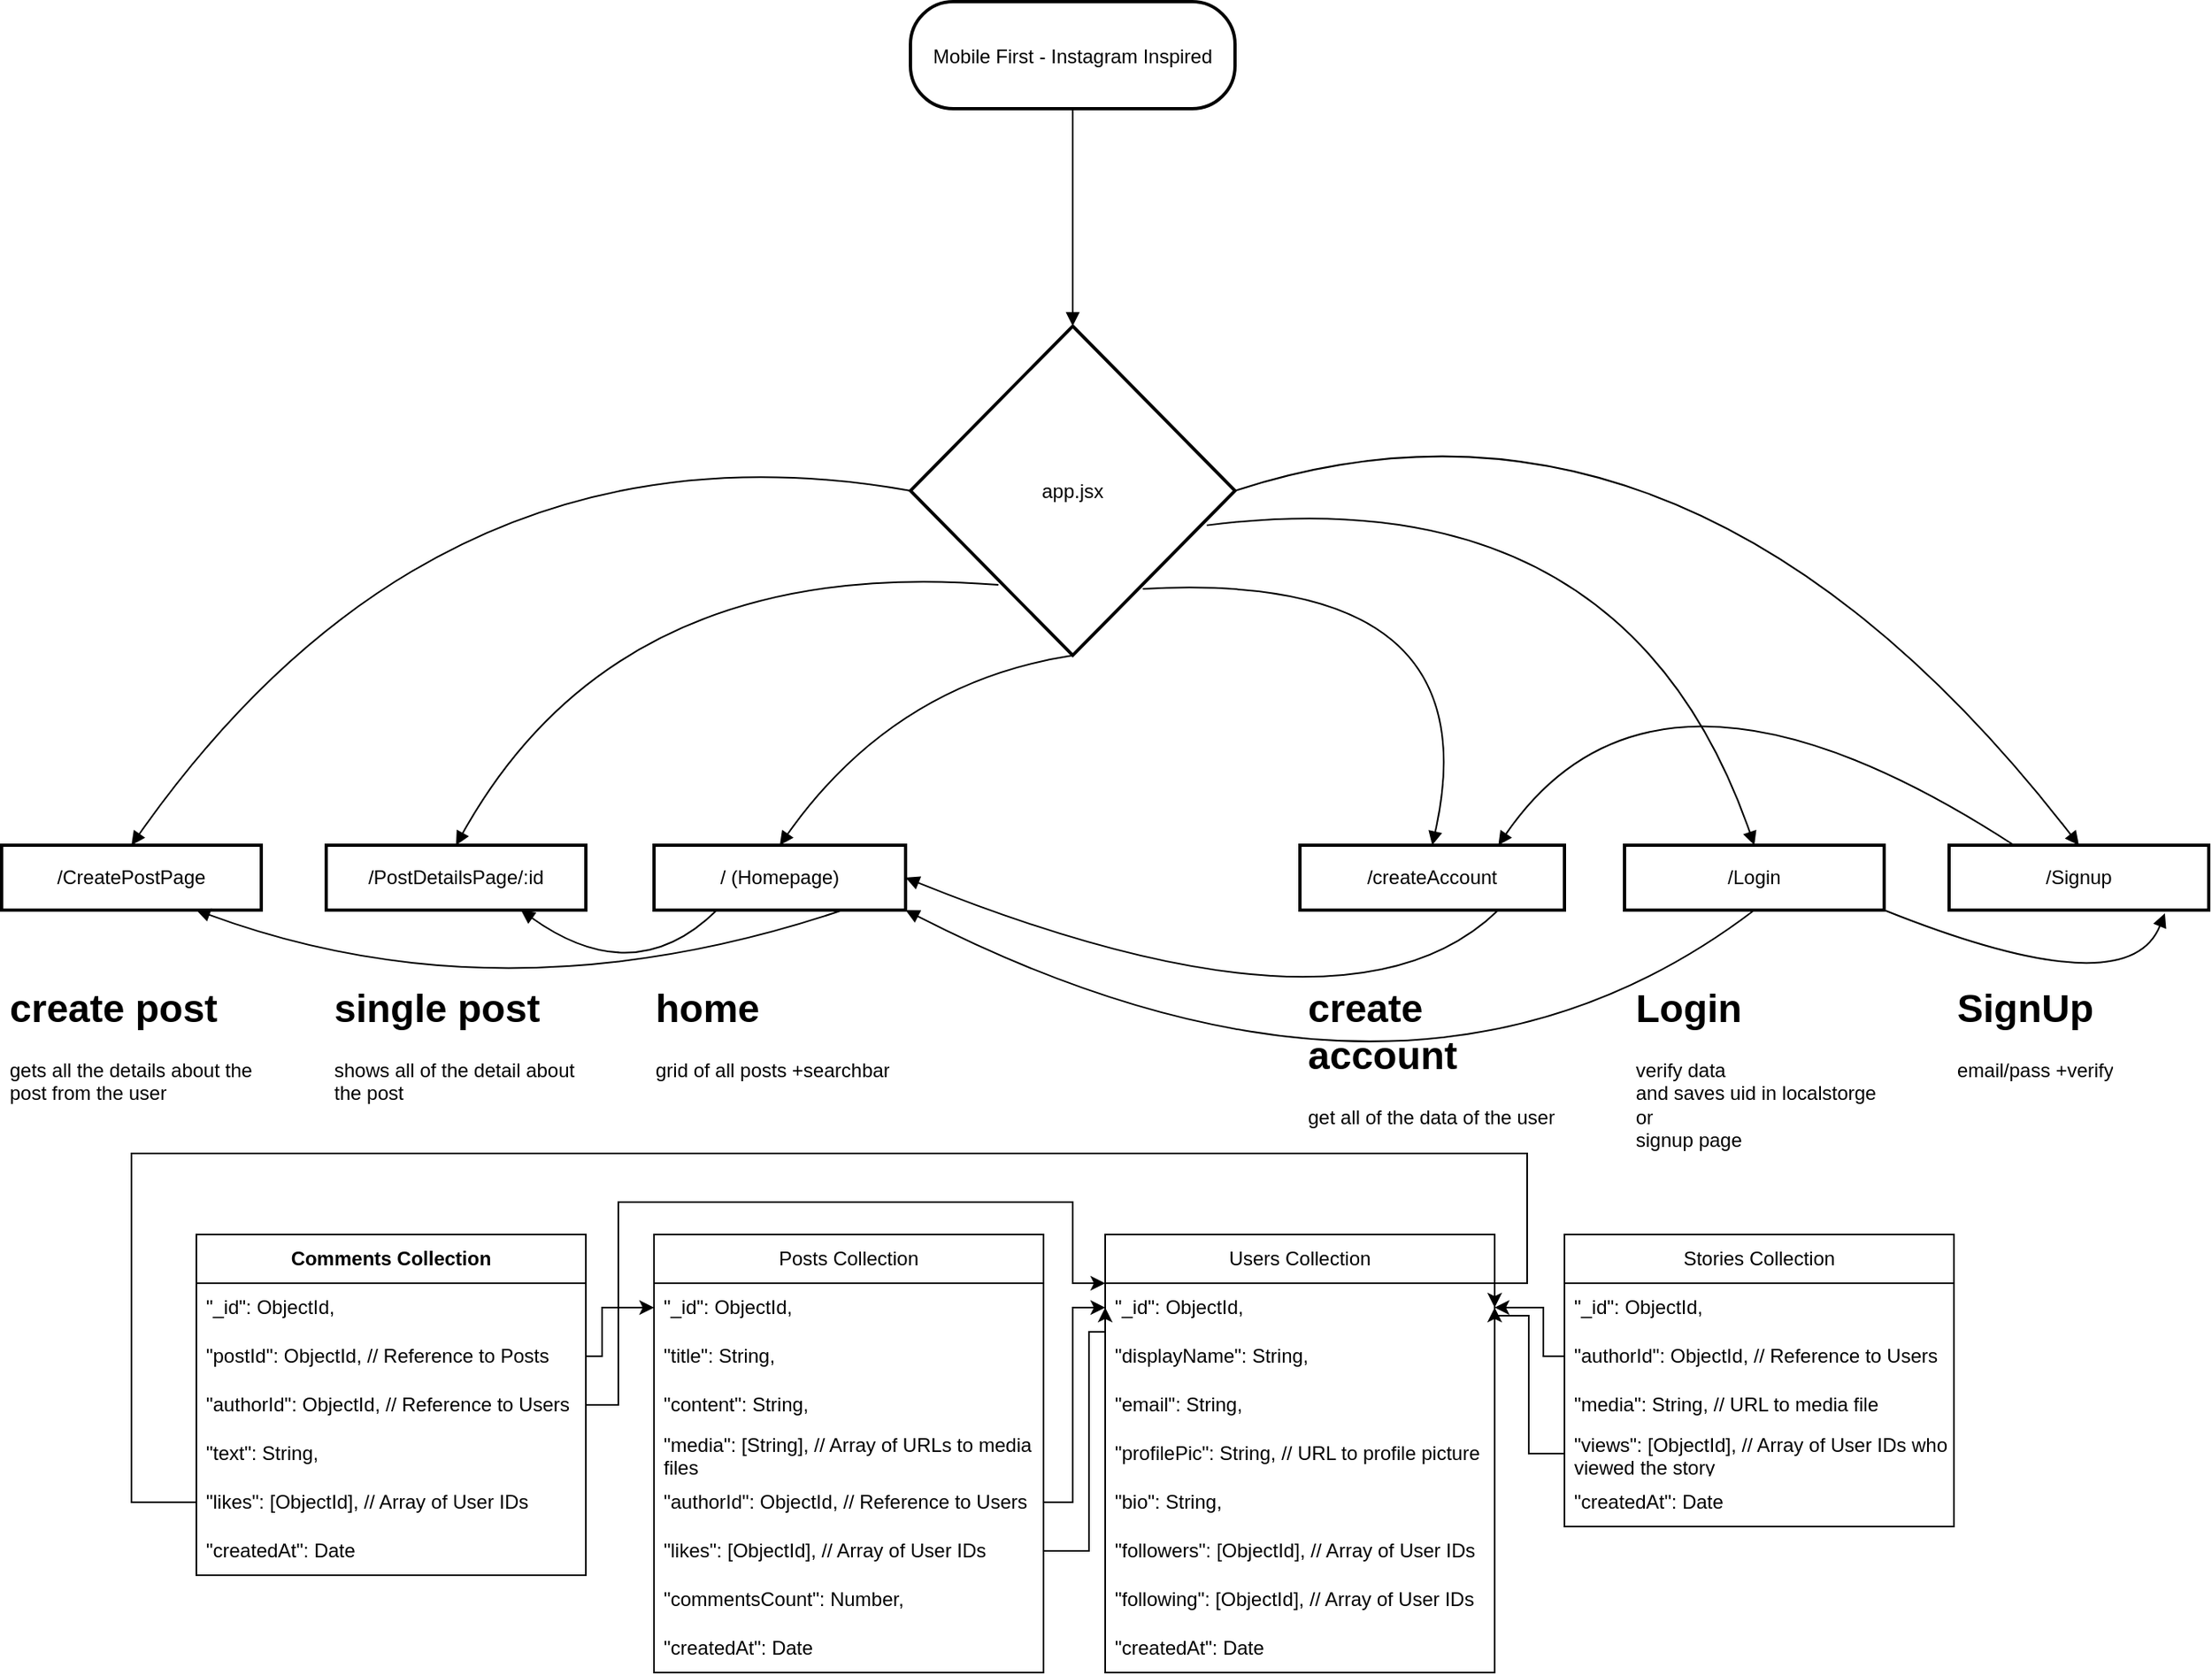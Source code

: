<mxfile version="24.9.0">
  <diagram name="Page-1" id="AvTp6UsK-kMmbmfOH0fD">
    <mxGraphModel dx="2530" dy="713" grid="1" gridSize="10" guides="1" tooltips="1" connect="1" arrows="1" fold="1" page="1" pageScale="1" pageWidth="850" pageHeight="1100" math="0" shadow="0">
      <root>
        <mxCell id="0" />
        <mxCell id="1" parent="0" />
        <mxCell id="3" value="Mobile First - Instagram Inspired" style="rounded=1;arcSize=40;strokeWidth=2" parent="1" vertex="1">
          <mxGeometry x="280" y="40" width="200" height="66" as="geometry" />
        </mxCell>
        <mxCell id="4" value="app.jsx" style="rhombus;strokeWidth=2;whiteSpace=wrap;" parent="1" vertex="1">
          <mxGeometry x="280" y="240" width="200" height="203" as="geometry" />
        </mxCell>
        <mxCell id="5" value="/Signup" style="whiteSpace=wrap;strokeWidth=2;" parent="1" vertex="1">
          <mxGeometry x="920" y="560" width="160" height="40" as="geometry" />
        </mxCell>
        <mxCell id="6" value="/Login" style="whiteSpace=wrap;strokeWidth=2;" parent="1" vertex="1">
          <mxGeometry x="720" y="560" width="160" height="40" as="geometry" />
        </mxCell>
        <mxCell id="8" value="/ (Homepage)" style="whiteSpace=wrap;strokeWidth=2;" parent="1" vertex="1">
          <mxGeometry x="122" y="560" width="155" height="40" as="geometry" />
        </mxCell>
        <mxCell id="9" value="/PostDetailsPage/:id" style="whiteSpace=wrap;strokeWidth=2;" parent="1" vertex="1">
          <mxGeometry x="-80" y="560" width="160" height="40" as="geometry" />
        </mxCell>
        <mxCell id="10" value="/CreatePostPage" style="whiteSpace=wrap;strokeWidth=2;" parent="1" vertex="1">
          <mxGeometry x="-280" y="560" width="160" height="40" as="geometry" />
        </mxCell>
        <mxCell id="12" value="" style="curved=1;startArrow=none;endArrow=block;exitX=0.5;exitY=1;entryX=0.5;entryY=0;exitDx=0;exitDy=0;entryDx=0;entryDy=0;" parent="1" source="3" target="4" edge="1">
          <mxGeometry relative="1" as="geometry">
            <Array as="points" />
          </mxGeometry>
        </mxCell>
        <mxCell id="13" value="" style="curved=1;startArrow=none;endArrow=block;exitX=1;exitY=0.5;entryX=0.5;entryY=0;exitDx=0;exitDy=0;entryDx=0;entryDy=0;" parent="1" source="4" target="5" edge="1">
          <mxGeometry relative="1" as="geometry">
            <Array as="points">
              <mxPoint x="760" y="250" />
            </Array>
          </mxGeometry>
        </mxCell>
        <mxCell id="14" value="" style="curved=1;startArrow=none;endArrow=block;exitX=0.913;exitY=0.605;entryX=0.5;entryY=0;exitDx=0;exitDy=0;exitPerimeter=0;entryDx=0;entryDy=0;" parent="1" source="4" target="6" edge="1">
          <mxGeometry relative="1" as="geometry">
            <Array as="points">
              <mxPoint x="720" y="330" />
            </Array>
          </mxGeometry>
        </mxCell>
        <mxCell id="16" value="" style="curved=1;startArrow=none;endArrow=block;exitX=0.5;exitY=1;entryX=0.5;entryY=0;exitDx=0;exitDy=0;entryDx=0;entryDy=0;" parent="1" source="4" target="8" edge="1">
          <mxGeometry relative="1" as="geometry">
            <Array as="points">
              <mxPoint x="270" y="460" />
            </Array>
          </mxGeometry>
        </mxCell>
        <mxCell id="17" value="" style="curved=1;startArrow=none;endArrow=block;exitX=0.271;exitY=0.786;entryX=0.5;entryY=0;exitDx=0;exitDy=0;exitPerimeter=0;entryDx=0;entryDy=0;" parent="1" source="4" target="9" edge="1">
          <mxGeometry relative="1" as="geometry">
            <Array as="points">
              <mxPoint x="100" y="380" />
            </Array>
          </mxGeometry>
        </mxCell>
        <mxCell id="18" value="" style="curved=1;startArrow=none;endArrow=block;exitX=0;exitY=0.5;entryX=0.5;entryY=0;exitDx=0;exitDy=0;entryDx=0;entryDy=0;" parent="1" source="4" target="10" edge="1">
          <mxGeometry relative="1" as="geometry">
            <Array as="points">
              <mxPoint x="-10" y="290" />
            </Array>
          </mxGeometry>
        </mxCell>
        <mxCell id="7" value="/createAccount" style="whiteSpace=wrap;strokeWidth=2;" parent="1" vertex="1">
          <mxGeometry x="520" y="560" width="163" height="40" as="geometry" />
        </mxCell>
        <mxCell id="OrnARniU8UCtq0Su__Rk-20" value="" style="curved=1;startArrow=none;endArrow=block;exitX=0.716;exitY=0.798;entryX=0.5;entryY=0;exitDx=0;exitDy=0;exitPerimeter=0;entryDx=0;entryDy=0;" edge="1" parent="1" source="4" target="7">
          <mxGeometry relative="1" as="geometry">
            <Array as="points">
              <mxPoint x="640" y="390" />
            </Array>
            <mxPoint x="265" y="353" as="sourcePoint" />
            <mxPoint x="431" y="550" as="targetPoint" />
          </mxGeometry>
        </mxCell>
        <mxCell id="OrnARniU8UCtq0Su__Rk-26" value="Users Collection" style="swimlane;fontStyle=0;childLayout=stackLayout;horizontal=1;startSize=30;horizontalStack=0;resizeParent=1;resizeParentMax=0;resizeLast=0;collapsible=1;marginBottom=0;whiteSpace=wrap;html=1;" vertex="1" parent="1">
          <mxGeometry x="400" y="800" width="240" height="270" as="geometry" />
        </mxCell>
        <mxCell id="OrnARniU8UCtq0Su__Rk-27" value="&lt;span class=&quot;hljs-attr&quot;&gt;&quot;_id&quot;&lt;/span&gt;&lt;span class=&quot;hljs-punctuation&quot;&gt;:&lt;/span&gt; ObjectId&lt;span class=&quot;hljs-punctuation&quot;&gt;,&lt;/span&gt;" style="text;strokeColor=none;fillColor=none;align=left;verticalAlign=middle;spacingLeft=4;spacingRight=4;overflow=hidden;points=[[0,0.5],[1,0.5]];portConstraint=eastwest;rotatable=0;whiteSpace=wrap;html=1;" vertex="1" parent="OrnARniU8UCtq0Su__Rk-26">
          <mxGeometry y="30" width="240" height="30" as="geometry" />
        </mxCell>
        <mxCell id="OrnARniU8UCtq0Su__Rk-28" value="&lt;span class=&quot;hljs-attr&quot;&gt;&quot;displayName&quot;&lt;/span&gt;&lt;span class=&quot;hljs-punctuation&quot;&gt;:&lt;/span&gt; String&lt;span class=&quot;hljs-punctuation&quot;&gt;,&lt;/span&gt;" style="text;strokeColor=none;fillColor=none;align=left;verticalAlign=middle;spacingLeft=4;spacingRight=4;overflow=hidden;points=[[0,0.5],[1,0.5]];portConstraint=eastwest;rotatable=0;whiteSpace=wrap;html=1;" vertex="1" parent="OrnARniU8UCtq0Su__Rk-26">
          <mxGeometry y="60" width="240" height="30" as="geometry" />
        </mxCell>
        <mxCell id="OrnARniU8UCtq0Su__Rk-29" value="&lt;span class=&quot;hljs-attr&quot;&gt;&quot;email&quot;&lt;/span&gt;&lt;span class=&quot;hljs-punctuation&quot;&gt;:&lt;/span&gt; String&lt;span class=&quot;hljs-punctuation&quot;&gt;,&lt;/span&gt;" style="text;strokeColor=none;fillColor=none;align=left;verticalAlign=middle;spacingLeft=4;spacingRight=4;overflow=hidden;points=[[0,0.5],[1,0.5]];portConstraint=eastwest;rotatable=0;whiteSpace=wrap;html=1;" vertex="1" parent="OrnARniU8UCtq0Su__Rk-26">
          <mxGeometry y="90" width="240" height="30" as="geometry" />
        </mxCell>
        <mxCell id="OrnARniU8UCtq0Su__Rk-33" value="&lt;span class=&quot;hljs-attr&quot;&gt;&quot;profilePic&quot;&lt;/span&gt;&lt;span class=&quot;hljs-punctuation&quot;&gt;:&lt;/span&gt; String&lt;span class=&quot;hljs-punctuation&quot;&gt;,&lt;/span&gt;  &lt;span class=&quot;hljs-comment&quot;&gt;// URL to profile picture&lt;/span&gt;" style="text;strokeColor=none;fillColor=none;align=left;verticalAlign=middle;spacingLeft=4;spacingRight=4;overflow=hidden;points=[[0,0.5],[1,0.5]];portConstraint=eastwest;rotatable=0;whiteSpace=wrap;html=1;" vertex="1" parent="OrnARniU8UCtq0Su__Rk-26">
          <mxGeometry y="120" width="240" height="30" as="geometry" />
        </mxCell>
        <mxCell id="OrnARniU8UCtq0Su__Rk-32" value="&lt;span class=&quot;hljs-attr&quot;&gt;&quot;bio&quot;&lt;/span&gt;&lt;span class=&quot;hljs-punctuation&quot;&gt;:&lt;/span&gt; String&lt;span class=&quot;hljs-punctuation&quot;&gt;,&lt;/span&gt;" style="text;strokeColor=none;fillColor=none;align=left;verticalAlign=middle;spacingLeft=4;spacingRight=4;overflow=hidden;points=[[0,0.5],[1,0.5]];portConstraint=eastwest;rotatable=0;whiteSpace=wrap;html=1;" vertex="1" parent="OrnARniU8UCtq0Su__Rk-26">
          <mxGeometry y="150" width="240" height="30" as="geometry" />
        </mxCell>
        <mxCell id="OrnARniU8UCtq0Su__Rk-31" value="&lt;span class=&quot;hljs-attr&quot;&gt;&quot;followers&quot;&lt;/span&gt;&lt;span class=&quot;hljs-punctuation&quot;&gt;:&lt;/span&gt; &lt;span class=&quot;hljs-punctuation&quot;&gt;[&lt;/span&gt;ObjectId&lt;span class=&quot;hljs-punctuation&quot;&gt;]&lt;/span&gt;&lt;span class=&quot;hljs-punctuation&quot;&gt;,&lt;/span&gt;  &lt;span class=&quot;hljs-comment&quot;&gt;// Array of User IDs&lt;/span&gt;" style="text;strokeColor=none;fillColor=none;align=left;verticalAlign=middle;spacingLeft=4;spacingRight=4;overflow=hidden;points=[[0,0.5],[1,0.5]];portConstraint=eastwest;rotatable=0;whiteSpace=wrap;html=1;" vertex="1" parent="OrnARniU8UCtq0Su__Rk-26">
          <mxGeometry y="180" width="240" height="30" as="geometry" />
        </mxCell>
        <mxCell id="OrnARniU8UCtq0Su__Rk-30" value="&lt;span class=&quot;hljs-attr&quot;&gt;&quot;following&quot;&lt;/span&gt;&lt;span class=&quot;hljs-punctuation&quot;&gt;:&lt;/span&gt; &lt;span class=&quot;hljs-punctuation&quot;&gt;[&lt;/span&gt;ObjectId&lt;span class=&quot;hljs-punctuation&quot;&gt;]&lt;/span&gt;&lt;span class=&quot;hljs-punctuation&quot;&gt;,&lt;/span&gt;  &lt;span class=&quot;hljs-comment&quot;&gt;// Array of User IDs&lt;/span&gt;" style="text;strokeColor=none;fillColor=none;align=left;verticalAlign=middle;spacingLeft=4;spacingRight=4;overflow=hidden;points=[[0,0.5],[1,0.5]];portConstraint=eastwest;rotatable=0;whiteSpace=wrap;html=1;" vertex="1" parent="OrnARniU8UCtq0Su__Rk-26">
          <mxGeometry y="210" width="240" height="30" as="geometry" />
        </mxCell>
        <mxCell id="OrnARniU8UCtq0Su__Rk-34" value="&lt;span class=&quot;hljs-attr&quot;&gt;&quot;createdAt&quot;&lt;/span&gt;&lt;span class=&quot;hljs-punctuation&quot;&gt;:&lt;/span&gt; Date" style="text;strokeColor=none;fillColor=none;align=left;verticalAlign=middle;spacingLeft=4;spacingRight=4;overflow=hidden;points=[[0,0.5],[1,0.5]];portConstraint=eastwest;rotatable=0;whiteSpace=wrap;html=1;" vertex="1" parent="OrnARniU8UCtq0Su__Rk-26">
          <mxGeometry y="240" width="240" height="30" as="geometry" />
        </mxCell>
        <mxCell id="OrnARniU8UCtq0Su__Rk-35" value="Posts Collection" style="swimlane;fontStyle=0;childLayout=stackLayout;horizontal=1;startSize=30;horizontalStack=0;resizeParent=1;resizeParentMax=0;resizeLast=0;collapsible=1;marginBottom=0;whiteSpace=wrap;html=1;" vertex="1" parent="1">
          <mxGeometry x="122" y="800" width="240" height="270" as="geometry" />
        </mxCell>
        <mxCell id="OrnARniU8UCtq0Su__Rk-36" value="&lt;span class=&quot;hljs-attr&quot;&gt;&quot;_id&quot;&lt;/span&gt;&lt;span class=&quot;hljs-punctuation&quot;&gt;:&lt;/span&gt; ObjectId&lt;span class=&quot;hljs-punctuation&quot;&gt;,&lt;/span&gt;" style="text;strokeColor=none;fillColor=none;align=left;verticalAlign=middle;spacingLeft=4;spacingRight=4;overflow=hidden;points=[[0,0.5],[1,0.5]];portConstraint=eastwest;rotatable=0;whiteSpace=wrap;html=1;" vertex="1" parent="OrnARniU8UCtq0Su__Rk-35">
          <mxGeometry y="30" width="240" height="30" as="geometry" />
        </mxCell>
        <mxCell id="OrnARniU8UCtq0Su__Rk-37" value="&lt;span class=&quot;hljs-attr&quot;&gt;&quot;title&quot;&lt;/span&gt;&lt;span class=&quot;hljs-punctuation&quot;&gt;:&lt;/span&gt; String&lt;span class=&quot;hljs-punctuation&quot;&gt;,&lt;/span&gt;" style="text;strokeColor=none;fillColor=none;align=left;verticalAlign=middle;spacingLeft=4;spacingRight=4;overflow=hidden;points=[[0,0.5],[1,0.5]];portConstraint=eastwest;rotatable=0;whiteSpace=wrap;html=1;" vertex="1" parent="OrnARniU8UCtq0Su__Rk-35">
          <mxGeometry y="60" width="240" height="30" as="geometry" />
        </mxCell>
        <mxCell id="OrnARniU8UCtq0Su__Rk-38" value="&lt;span class=&quot;hljs-attr&quot;&gt;&quot;content&quot;&lt;/span&gt;&lt;span class=&quot;hljs-punctuation&quot;&gt;:&lt;/span&gt; String&lt;span class=&quot;hljs-punctuation&quot;&gt;,&lt;/span&gt;" style="text;strokeColor=none;fillColor=none;align=left;verticalAlign=middle;spacingLeft=4;spacingRight=4;overflow=hidden;points=[[0,0.5],[1,0.5]];portConstraint=eastwest;rotatable=0;whiteSpace=wrap;html=1;" vertex="1" parent="OrnARniU8UCtq0Su__Rk-35">
          <mxGeometry y="90" width="240" height="30" as="geometry" />
        </mxCell>
        <mxCell id="OrnARniU8UCtq0Su__Rk-39" value="&lt;span class=&quot;hljs-attr&quot;&gt;&quot;media&quot;&lt;/span&gt;&lt;span class=&quot;hljs-punctuation&quot;&gt;:&lt;/span&gt; &lt;span class=&quot;hljs-punctuation&quot;&gt;[&lt;/span&gt;String&lt;span class=&quot;hljs-punctuation&quot;&gt;]&lt;/span&gt;&lt;span class=&quot;hljs-punctuation&quot;&gt;,&lt;/span&gt;  &lt;span class=&quot;hljs-comment&quot;&gt;// Array of URLs to media files&lt;/span&gt;" style="text;strokeColor=none;fillColor=none;align=left;verticalAlign=middle;spacingLeft=4;spacingRight=4;overflow=hidden;points=[[0,0.5],[1,0.5]];portConstraint=eastwest;rotatable=0;whiteSpace=wrap;html=1;" vertex="1" parent="OrnARniU8UCtq0Su__Rk-35">
          <mxGeometry y="120" width="240" height="30" as="geometry" />
        </mxCell>
        <mxCell id="OrnARniU8UCtq0Su__Rk-40" value="&lt;span class=&quot;hljs-attr&quot;&gt;&quot;authorId&quot;&lt;/span&gt;&lt;span class=&quot;hljs-punctuation&quot;&gt;:&lt;/span&gt; ObjectId&lt;span class=&quot;hljs-punctuation&quot;&gt;,&lt;/span&gt;  &lt;span class=&quot;hljs-comment&quot;&gt;// Reference to Users&lt;/span&gt;" style="text;strokeColor=none;fillColor=none;align=left;verticalAlign=middle;spacingLeft=4;spacingRight=4;overflow=hidden;points=[[0,0.5],[1,0.5]];portConstraint=eastwest;rotatable=0;whiteSpace=wrap;html=1;" vertex="1" parent="OrnARniU8UCtq0Su__Rk-35">
          <mxGeometry y="150" width="240" height="30" as="geometry" />
        </mxCell>
        <mxCell id="OrnARniU8UCtq0Su__Rk-41" value="&lt;span class=&quot;hljs-attr&quot;&gt;&quot;likes&quot;&lt;/span&gt;&lt;span class=&quot;hljs-punctuation&quot;&gt;:&lt;/span&gt; &lt;span class=&quot;hljs-punctuation&quot;&gt;[&lt;/span&gt;ObjectId&lt;span class=&quot;hljs-punctuation&quot;&gt;]&lt;/span&gt;&lt;span class=&quot;hljs-punctuation&quot;&gt;,&lt;/span&gt;  &lt;span class=&quot;hljs-comment&quot;&gt;// Array of User IDs&lt;/span&gt;" style="text;strokeColor=none;fillColor=none;align=left;verticalAlign=middle;spacingLeft=4;spacingRight=4;overflow=hidden;points=[[0,0.5],[1,0.5]];portConstraint=eastwest;rotatable=0;whiteSpace=wrap;html=1;" vertex="1" parent="OrnARniU8UCtq0Su__Rk-35">
          <mxGeometry y="180" width="240" height="30" as="geometry" />
        </mxCell>
        <mxCell id="OrnARniU8UCtq0Su__Rk-42" value="&lt;span class=&quot;hljs-attr&quot;&gt;&quot;commentsCount&quot;&lt;/span&gt;&lt;span class=&quot;hljs-punctuation&quot;&gt;:&lt;/span&gt; Number&lt;span class=&quot;hljs-punctuation&quot;&gt;,&lt;/span&gt;" style="text;strokeColor=none;fillColor=none;align=left;verticalAlign=middle;spacingLeft=4;spacingRight=4;overflow=hidden;points=[[0,0.5],[1,0.5]];portConstraint=eastwest;rotatable=0;whiteSpace=wrap;html=1;" vertex="1" parent="OrnARniU8UCtq0Su__Rk-35">
          <mxGeometry y="210" width="240" height="30" as="geometry" />
        </mxCell>
        <mxCell id="OrnARniU8UCtq0Su__Rk-43" value="&lt;span class=&quot;hljs-attr&quot;&gt;&quot;createdAt&quot;&lt;/span&gt;&lt;span class=&quot;hljs-punctuation&quot;&gt;:&lt;/span&gt; Date" style="text;strokeColor=none;fillColor=none;align=left;verticalAlign=middle;spacingLeft=4;spacingRight=4;overflow=hidden;points=[[0,0.5],[1,0.5]];portConstraint=eastwest;rotatable=0;whiteSpace=wrap;html=1;" vertex="1" parent="OrnARniU8UCtq0Su__Rk-35">
          <mxGeometry y="240" width="240" height="30" as="geometry" />
        </mxCell>
        <mxCell id="OrnARniU8UCtq0Su__Rk-44" value="&lt;p&gt;&lt;strong&gt;Comments Collection&lt;/strong&gt;&lt;/p&gt;&lt;pre class=&quot;!overflow-visible&quot;&gt;&lt;div class=&quot;contain-inline-size rounded-md border-[0.5px] border-token-border-medium relative bg-token-sidebar-surface-primary dark:bg-gray-950&quot;&gt;&lt;div dir=&quot;ltr&quot; class=&quot;overflow-y-auto p-4&quot;&gt;&lt;/div&gt;&lt;/div&gt;&lt;/pre&gt;" style="swimlane;fontStyle=0;childLayout=stackLayout;horizontal=1;startSize=30;horizontalStack=0;resizeParent=1;resizeParentMax=0;resizeLast=0;collapsible=1;marginBottom=0;whiteSpace=wrap;html=1;" vertex="1" parent="1">
          <mxGeometry x="-160" y="800" width="240" height="210" as="geometry" />
        </mxCell>
        <mxCell id="OrnARniU8UCtq0Su__Rk-45" value="&lt;span class=&quot;hljs-attr&quot;&gt;&quot;_id&quot;&lt;/span&gt;&lt;span class=&quot;hljs-punctuation&quot;&gt;:&lt;/span&gt; ObjectId&lt;span class=&quot;hljs-punctuation&quot;&gt;,&lt;/span&gt;" style="text;strokeColor=none;fillColor=none;align=left;verticalAlign=middle;spacingLeft=4;spacingRight=4;overflow=hidden;points=[[0,0.5],[1,0.5]];portConstraint=eastwest;rotatable=0;whiteSpace=wrap;html=1;" vertex="1" parent="OrnARniU8UCtq0Su__Rk-44">
          <mxGeometry y="30" width="240" height="30" as="geometry" />
        </mxCell>
        <mxCell id="OrnARniU8UCtq0Su__Rk-46" value="&lt;span class=&quot;hljs-attr&quot;&gt;&quot;postId&quot;&lt;/span&gt;&lt;span class=&quot;hljs-punctuation&quot;&gt;:&lt;/span&gt; ObjectId&lt;span class=&quot;hljs-punctuation&quot;&gt;,&lt;/span&gt;  &lt;span class=&quot;hljs-comment&quot;&gt;// Reference to Posts&lt;/span&gt;" style="text;strokeColor=none;fillColor=none;align=left;verticalAlign=middle;spacingLeft=4;spacingRight=4;overflow=hidden;points=[[0,0.5],[1,0.5]];portConstraint=eastwest;rotatable=0;whiteSpace=wrap;html=1;" vertex="1" parent="OrnARniU8UCtq0Su__Rk-44">
          <mxGeometry y="60" width="240" height="30" as="geometry" />
        </mxCell>
        <mxCell id="OrnARniU8UCtq0Su__Rk-47" value="&lt;span class=&quot;hljs-attr&quot;&gt;&quot;authorId&quot;&lt;/span&gt;&lt;span class=&quot;hljs-punctuation&quot;&gt;:&lt;/span&gt; ObjectId&lt;span class=&quot;hljs-punctuation&quot;&gt;,&lt;/span&gt;  &lt;span class=&quot;hljs-comment&quot;&gt;// Reference to Users&lt;/span&gt;" style="text;strokeColor=none;fillColor=none;align=left;verticalAlign=middle;spacingLeft=4;spacingRight=4;overflow=hidden;points=[[0,0.5],[1,0.5]];portConstraint=eastwest;rotatable=0;whiteSpace=wrap;html=1;" vertex="1" parent="OrnARniU8UCtq0Su__Rk-44">
          <mxGeometry y="90" width="240" height="30" as="geometry" />
        </mxCell>
        <mxCell id="OrnARniU8UCtq0Su__Rk-48" value="&lt;span class=&quot;hljs-attr&quot;&gt;&quot;text&quot;&lt;/span&gt;&lt;span class=&quot;hljs-punctuation&quot;&gt;:&lt;/span&gt; String&lt;span class=&quot;hljs-punctuation&quot;&gt;,&lt;/span&gt;" style="text;strokeColor=none;fillColor=none;align=left;verticalAlign=middle;spacingLeft=4;spacingRight=4;overflow=hidden;points=[[0,0.5],[1,0.5]];portConstraint=eastwest;rotatable=0;whiteSpace=wrap;html=1;" vertex="1" parent="OrnARniU8UCtq0Su__Rk-44">
          <mxGeometry y="120" width="240" height="30" as="geometry" />
        </mxCell>
        <mxCell id="OrnARniU8UCtq0Su__Rk-49" value="&lt;span class=&quot;hljs-attr&quot;&gt;&quot;likes&quot;&lt;/span&gt;&lt;span class=&quot;hljs-punctuation&quot;&gt;:&lt;/span&gt; &lt;span class=&quot;hljs-punctuation&quot;&gt;[&lt;/span&gt;ObjectId&lt;span class=&quot;hljs-punctuation&quot;&gt;]&lt;/span&gt;&lt;span class=&quot;hljs-punctuation&quot;&gt;,&lt;/span&gt;  &lt;span class=&quot;hljs-comment&quot;&gt;// Array of User IDs&lt;/span&gt;" style="text;strokeColor=none;fillColor=none;align=left;verticalAlign=middle;spacingLeft=4;spacingRight=4;overflow=hidden;points=[[0,0.5],[1,0.5]];portConstraint=eastwest;rotatable=0;whiteSpace=wrap;html=1;" vertex="1" parent="OrnARniU8UCtq0Su__Rk-44">
          <mxGeometry y="150" width="240" height="30" as="geometry" />
        </mxCell>
        <mxCell id="OrnARniU8UCtq0Su__Rk-50" value="&lt;span class=&quot;hljs-attr&quot;&gt;&quot;createdAt&quot;&lt;/span&gt;&lt;span class=&quot;hljs-punctuation&quot;&gt;:&lt;/span&gt; Date" style="text;strokeColor=none;fillColor=none;align=left;verticalAlign=middle;spacingLeft=4;spacingRight=4;overflow=hidden;points=[[0,0.5],[1,0.5]];portConstraint=eastwest;rotatable=0;whiteSpace=wrap;html=1;" vertex="1" parent="OrnARniU8UCtq0Su__Rk-44">
          <mxGeometry y="180" width="240" height="30" as="geometry" />
        </mxCell>
        <mxCell id="OrnARniU8UCtq0Su__Rk-53" value="&lt;p&gt;Stories Collection&lt;/p&gt;&lt;pre class=&quot;!overflow-visible&quot;&gt;&lt;div class=&quot;contain-inline-size rounded-md border-[0.5px] border-token-border-medium relative bg-token-sidebar-surface-primary dark:bg-gray-950&quot;&gt;&lt;div dir=&quot;ltr&quot; class=&quot;overflow-y-auto p-4&quot;&gt;&lt;/div&gt;&lt;/div&gt;&lt;/pre&gt;" style="swimlane;fontStyle=0;childLayout=stackLayout;horizontal=1;startSize=30;horizontalStack=0;resizeParent=1;resizeParentMax=0;resizeLast=0;collapsible=1;marginBottom=0;whiteSpace=wrap;html=1;" vertex="1" parent="1">
          <mxGeometry x="683" y="800" width="240" height="180" as="geometry" />
        </mxCell>
        <mxCell id="OrnARniU8UCtq0Su__Rk-54" value="&lt;span class=&quot;hljs-attr&quot;&gt;&quot;_id&quot;&lt;/span&gt;&lt;span class=&quot;hljs-punctuation&quot;&gt;:&lt;/span&gt; ObjectId&lt;span class=&quot;hljs-punctuation&quot;&gt;,&lt;/span&gt;" style="text;strokeColor=none;fillColor=none;align=left;verticalAlign=middle;spacingLeft=4;spacingRight=4;overflow=hidden;points=[[0,0.5],[1,0.5]];portConstraint=eastwest;rotatable=0;whiteSpace=wrap;html=1;" vertex="1" parent="OrnARniU8UCtq0Su__Rk-53">
          <mxGeometry y="30" width="240" height="30" as="geometry" />
        </mxCell>
        <mxCell id="OrnARniU8UCtq0Su__Rk-55" value="&lt;span class=&quot;hljs-attr&quot;&gt;&quot;authorId&quot;&lt;/span&gt;&lt;span class=&quot;hljs-punctuation&quot;&gt;:&lt;/span&gt; ObjectId&lt;span class=&quot;hljs-punctuation&quot;&gt;,&lt;/span&gt;  &lt;span class=&quot;hljs-comment&quot;&gt;// Reference to Users&lt;/span&gt;" style="text;strokeColor=none;fillColor=none;align=left;verticalAlign=middle;spacingLeft=4;spacingRight=4;overflow=hidden;points=[[0,0.5],[1,0.5]];portConstraint=eastwest;rotatable=0;whiteSpace=wrap;html=1;" vertex="1" parent="OrnARniU8UCtq0Su__Rk-53">
          <mxGeometry y="60" width="240" height="30" as="geometry" />
        </mxCell>
        <mxCell id="OrnARniU8UCtq0Su__Rk-56" value="&lt;span class=&quot;hljs-attr&quot;&gt;&quot;media&quot;&lt;/span&gt;&lt;span class=&quot;hljs-punctuation&quot;&gt;:&lt;/span&gt; String&lt;span class=&quot;hljs-punctuation&quot;&gt;,&lt;/span&gt;  &lt;span class=&quot;hljs-comment&quot;&gt;// URL to media file&lt;/span&gt;" style="text;strokeColor=none;fillColor=none;align=left;verticalAlign=middle;spacingLeft=4;spacingRight=4;overflow=hidden;points=[[0,0.5],[1,0.5]];portConstraint=eastwest;rotatable=0;whiteSpace=wrap;html=1;" vertex="1" parent="OrnARniU8UCtq0Su__Rk-53">
          <mxGeometry y="90" width="240" height="30" as="geometry" />
        </mxCell>
        <mxCell id="OrnARniU8UCtq0Su__Rk-57" value="&lt;span class=&quot;hljs-attr&quot;&gt;&quot;views&quot;&lt;/span&gt;&lt;span class=&quot;hljs-punctuation&quot;&gt;:&lt;/span&gt; &lt;span class=&quot;hljs-punctuation&quot;&gt;[&lt;/span&gt;ObjectId&lt;span class=&quot;hljs-punctuation&quot;&gt;]&lt;/span&gt;&lt;span class=&quot;hljs-punctuation&quot;&gt;,&lt;/span&gt;  &lt;span class=&quot;hljs-comment&quot;&gt;// Array of User IDs who viewed the story&lt;/span&gt;" style="text;strokeColor=none;fillColor=none;align=left;verticalAlign=middle;spacingLeft=4;spacingRight=4;overflow=hidden;points=[[0,0.5],[1,0.5]];portConstraint=eastwest;rotatable=0;whiteSpace=wrap;html=1;" vertex="1" parent="OrnARniU8UCtq0Su__Rk-53">
          <mxGeometry y="120" width="240" height="30" as="geometry" />
        </mxCell>
        <mxCell id="OrnARniU8UCtq0Su__Rk-58" value="&lt;span class=&quot;hljs-attr&quot;&gt;&quot;createdAt&quot;&lt;/span&gt;&lt;span class=&quot;hljs-punctuation&quot;&gt;:&lt;/span&gt; Date" style="text;strokeColor=none;fillColor=none;align=left;verticalAlign=middle;spacingLeft=4;spacingRight=4;overflow=hidden;points=[[0,0.5],[1,0.5]];portConstraint=eastwest;rotatable=0;whiteSpace=wrap;html=1;" vertex="1" parent="OrnARniU8UCtq0Su__Rk-53">
          <mxGeometry y="150" width="240" height="30" as="geometry" />
        </mxCell>
        <mxCell id="OrnARniU8UCtq0Su__Rk-60" style="edgeStyle=orthogonalEdgeStyle;rounded=0;orthogonalLoop=1;jettySize=auto;html=1;entryX=1;entryY=0.5;entryDx=0;entryDy=0;" edge="1" parent="1" source="OrnARniU8UCtq0Su__Rk-57" target="OrnARniU8UCtq0Su__Rk-27">
          <mxGeometry relative="1" as="geometry">
            <Array as="points">
              <mxPoint x="661" y="935" />
              <mxPoint x="661" y="850" />
              <mxPoint x="640" y="850" />
            </Array>
          </mxGeometry>
        </mxCell>
        <mxCell id="OrnARniU8UCtq0Su__Rk-61" style="edgeStyle=orthogonalEdgeStyle;rounded=0;orthogonalLoop=1;jettySize=auto;html=1;" edge="1" parent="1" source="OrnARniU8UCtq0Su__Rk-40" target="OrnARniU8UCtq0Su__Rk-27">
          <mxGeometry relative="1" as="geometry">
            <Array as="points">
              <mxPoint x="380" y="965" />
              <mxPoint x="380" y="845" />
            </Array>
          </mxGeometry>
        </mxCell>
        <mxCell id="OrnARniU8UCtq0Su__Rk-62" style="edgeStyle=orthogonalEdgeStyle;rounded=0;orthogonalLoop=1;jettySize=auto;html=1;" edge="1" parent="1" source="OrnARniU8UCtq0Su__Rk-47" target="OrnARniU8UCtq0Su__Rk-27">
          <mxGeometry relative="1" as="geometry">
            <Array as="points">
              <mxPoint x="100" y="905" />
              <mxPoint x="100" y="780" />
              <mxPoint x="380" y="780" />
              <mxPoint x="380" y="830" />
            </Array>
          </mxGeometry>
        </mxCell>
        <mxCell id="OrnARniU8UCtq0Su__Rk-63" style="edgeStyle=orthogonalEdgeStyle;rounded=0;orthogonalLoop=1;jettySize=auto;html=1;" edge="1" parent="1" source="OrnARniU8UCtq0Su__Rk-46" target="OrnARniU8UCtq0Su__Rk-36">
          <mxGeometry relative="1" as="geometry">
            <Array as="points">
              <mxPoint x="90" y="875" />
              <mxPoint x="90" y="845" />
            </Array>
          </mxGeometry>
        </mxCell>
        <mxCell id="OrnARniU8UCtq0Su__Rk-64" style="edgeStyle=orthogonalEdgeStyle;rounded=0;orthogonalLoop=1;jettySize=auto;html=1;entryX=1;entryY=0.5;entryDx=0;entryDy=0;" edge="1" parent="1" source="OrnARniU8UCtq0Su__Rk-49" target="OrnARniU8UCtq0Su__Rk-27">
          <mxGeometry relative="1" as="geometry">
            <Array as="points">
              <mxPoint x="-200" y="965" />
              <mxPoint x="-200" y="750" />
              <mxPoint x="660" y="750" />
              <mxPoint x="660" y="830" />
              <mxPoint x="640" y="830" />
            </Array>
          </mxGeometry>
        </mxCell>
        <mxCell id="OrnARniU8UCtq0Su__Rk-66" style="edgeStyle=orthogonalEdgeStyle;rounded=0;orthogonalLoop=1;jettySize=auto;html=1;entryX=1;entryY=0.5;entryDx=0;entryDy=0;" edge="1" parent="1" source="OrnARniU8UCtq0Su__Rk-55" target="OrnARniU8UCtq0Su__Rk-27">
          <mxGeometry relative="1" as="geometry">
            <Array as="points">
              <mxPoint x="670" y="875" />
              <mxPoint x="670" y="845" />
            </Array>
          </mxGeometry>
        </mxCell>
        <mxCell id="OrnARniU8UCtq0Su__Rk-67" style="edgeStyle=orthogonalEdgeStyle;rounded=0;orthogonalLoop=1;jettySize=auto;html=1;entryX=0;entryY=0.5;entryDx=0;entryDy=0;" edge="1" parent="1" source="OrnARniU8UCtq0Su__Rk-41" target="OrnARniU8UCtq0Su__Rk-27">
          <mxGeometry relative="1" as="geometry">
            <Array as="points">
              <mxPoint x="390" y="995" />
              <mxPoint x="390" y="860" />
              <mxPoint x="400" y="860" />
            </Array>
          </mxGeometry>
        </mxCell>
        <mxCell id="OrnARniU8UCtq0Su__Rk-69" value="&lt;h1 style=&quot;margin-top: 0px;&quot;&gt;SignUp&lt;/h1&gt;&lt;p&gt;email/pass +verify&lt;/p&gt;" style="text;html=1;whiteSpace=wrap;overflow=hidden;rounded=0;" vertex="1" parent="1">
          <mxGeometry x="923" y="640" width="157" height="90" as="geometry" />
        </mxCell>
        <mxCell id="OrnARniU8UCtq0Su__Rk-71" value="" style="curved=1;startArrow=none;endArrow=block;exitX=0.25;exitY=0;entryX=0.75;entryY=0;exitDx=0;exitDy=0;entryDx=0;entryDy=0;" edge="1" parent="1" source="5" target="7">
          <mxGeometry relative="1" as="geometry">
            <Array as="points">
              <mxPoint x="740" y="417" />
            </Array>
            <mxPoint x="850" y="400" as="sourcePoint" />
            <mxPoint x="669" y="517" as="targetPoint" />
          </mxGeometry>
        </mxCell>
        <mxCell id="OrnARniU8UCtq0Su__Rk-72" value="" style="curved=1;startArrow=none;endArrow=block;exitX=0.5;exitY=1;entryX=1;entryY=1;exitDx=0;exitDy=0;entryDx=0;entryDy=0;" edge="1" parent="1" source="6" target="8">
          <mxGeometry relative="1" as="geometry">
            <Array as="points">
              <mxPoint x="590" y="760" />
            </Array>
            <mxPoint x="808" y="693" as="sourcePoint" />
            <mxPoint x="490" y="693" as="targetPoint" />
          </mxGeometry>
        </mxCell>
        <mxCell id="OrnARniU8UCtq0Su__Rk-73" value="" style="curved=1;startArrow=none;endArrow=block;exitX=0.75;exitY=1;entryX=1;entryY=0.5;exitDx=0;exitDy=0;entryDx=0;entryDy=0;" edge="1" parent="1" source="7" target="8">
          <mxGeometry relative="1" as="geometry">
            <Array as="points">
              <mxPoint x="550" y="690" />
            </Array>
            <mxPoint x="810" y="610" as="sourcePoint" />
            <mxPoint x="287" y="610" as="targetPoint" />
          </mxGeometry>
        </mxCell>
        <mxCell id="OrnARniU8UCtq0Su__Rk-74" value="" style="curved=1;startArrow=none;endArrow=block;exitX=1;exitY=1;entryX=0.831;entryY=1.05;exitDx=0;exitDy=0;entryDx=0;entryDy=0;entryPerimeter=0;" edge="1" parent="1" source="6" target="5">
          <mxGeometry relative="1" as="geometry">
            <Array as="points">
              <mxPoint x="1030" y="660" />
            </Array>
            <mxPoint x="652" y="610" as="sourcePoint" />
            <mxPoint x="287" y="590" as="targetPoint" />
          </mxGeometry>
        </mxCell>
        <mxCell id="OrnARniU8UCtq0Su__Rk-75" value="" style="curved=1;startArrow=none;endArrow=block;exitX=0.25;exitY=1;entryX=0.75;entryY=1;exitDx=0;exitDy=0;entryDx=0;entryDy=0;" edge="1" parent="1" source="8" target="9">
          <mxGeometry relative="1" as="geometry">
            <Array as="points">
              <mxPoint x="110" y="650" />
            </Array>
            <mxPoint x="390" y="453" as="sourcePoint" />
            <mxPoint x="209" y="570" as="targetPoint" />
          </mxGeometry>
        </mxCell>
        <mxCell id="OrnARniU8UCtq0Su__Rk-76" value="" style="curved=1;startArrow=none;endArrow=block;exitX=0.75;exitY=1;entryX=0.75;entryY=1;exitDx=0;exitDy=0;entryDx=0;entryDy=0;" edge="1" parent="1" source="8" target="10">
          <mxGeometry relative="1" as="geometry">
            <Array as="points">
              <mxPoint x="30" y="670" />
            </Array>
            <mxPoint x="171" y="610" as="sourcePoint" />
            <mxPoint x="50" y="610" as="targetPoint" />
          </mxGeometry>
        </mxCell>
        <mxCell id="OrnARniU8UCtq0Su__Rk-77" value="&lt;h1 style=&quot;margin-top: 0px;&quot;&gt;Login&lt;/h1&gt;&lt;p&gt;verify data&lt;br&gt;and saves uid in localstorge&lt;br&gt;or&lt;br&gt;signup page&lt;/p&gt;" style="text;html=1;whiteSpace=wrap;overflow=hidden;rounded=0;" vertex="1" parent="1">
          <mxGeometry x="724.5" y="640" width="157" height="110" as="geometry" />
        </mxCell>
        <mxCell id="OrnARniU8UCtq0Su__Rk-78" value="&lt;h1 style=&quot;margin-top: 0px;&quot;&gt;create account&lt;/h1&gt;&lt;p&gt;get all of the data of the user&lt;/p&gt;" style="text;html=1;whiteSpace=wrap;overflow=hidden;rounded=0;" vertex="1" parent="1">
          <mxGeometry x="523" y="640" width="157" height="110" as="geometry" />
        </mxCell>
        <mxCell id="OrnARniU8UCtq0Su__Rk-79" value="&lt;h1 style=&quot;margin-top: 0px;&quot;&gt;home&lt;/h1&gt;&lt;p&gt;grid of all posts +searchbar&lt;/p&gt;" style="text;html=1;whiteSpace=wrap;overflow=hidden;rounded=0;" vertex="1" parent="1">
          <mxGeometry x="121" y="640" width="157" height="110" as="geometry" />
        </mxCell>
        <mxCell id="OrnARniU8UCtq0Su__Rk-80" value="&lt;h1 style=&quot;margin-top: 0px;&quot;&gt;create post&lt;/h1&gt;&lt;p&gt;gets all the details about the post from the user&lt;/p&gt;" style="text;html=1;whiteSpace=wrap;overflow=hidden;rounded=0;" vertex="1" parent="1">
          <mxGeometry x="-277" y="640" width="157" height="110" as="geometry" />
        </mxCell>
        <mxCell id="OrnARniU8UCtq0Su__Rk-82" value="&lt;h1 style=&quot;margin-top: 0px;&quot;&gt;single post&lt;/h1&gt;&lt;p&gt;shows all of the detail about the post&lt;/p&gt;" style="text;html=1;whiteSpace=wrap;overflow=hidden;rounded=0;" vertex="1" parent="1">
          <mxGeometry x="-77" y="640" width="157" height="110" as="geometry" />
        </mxCell>
      </root>
    </mxGraphModel>
  </diagram>
</mxfile>
